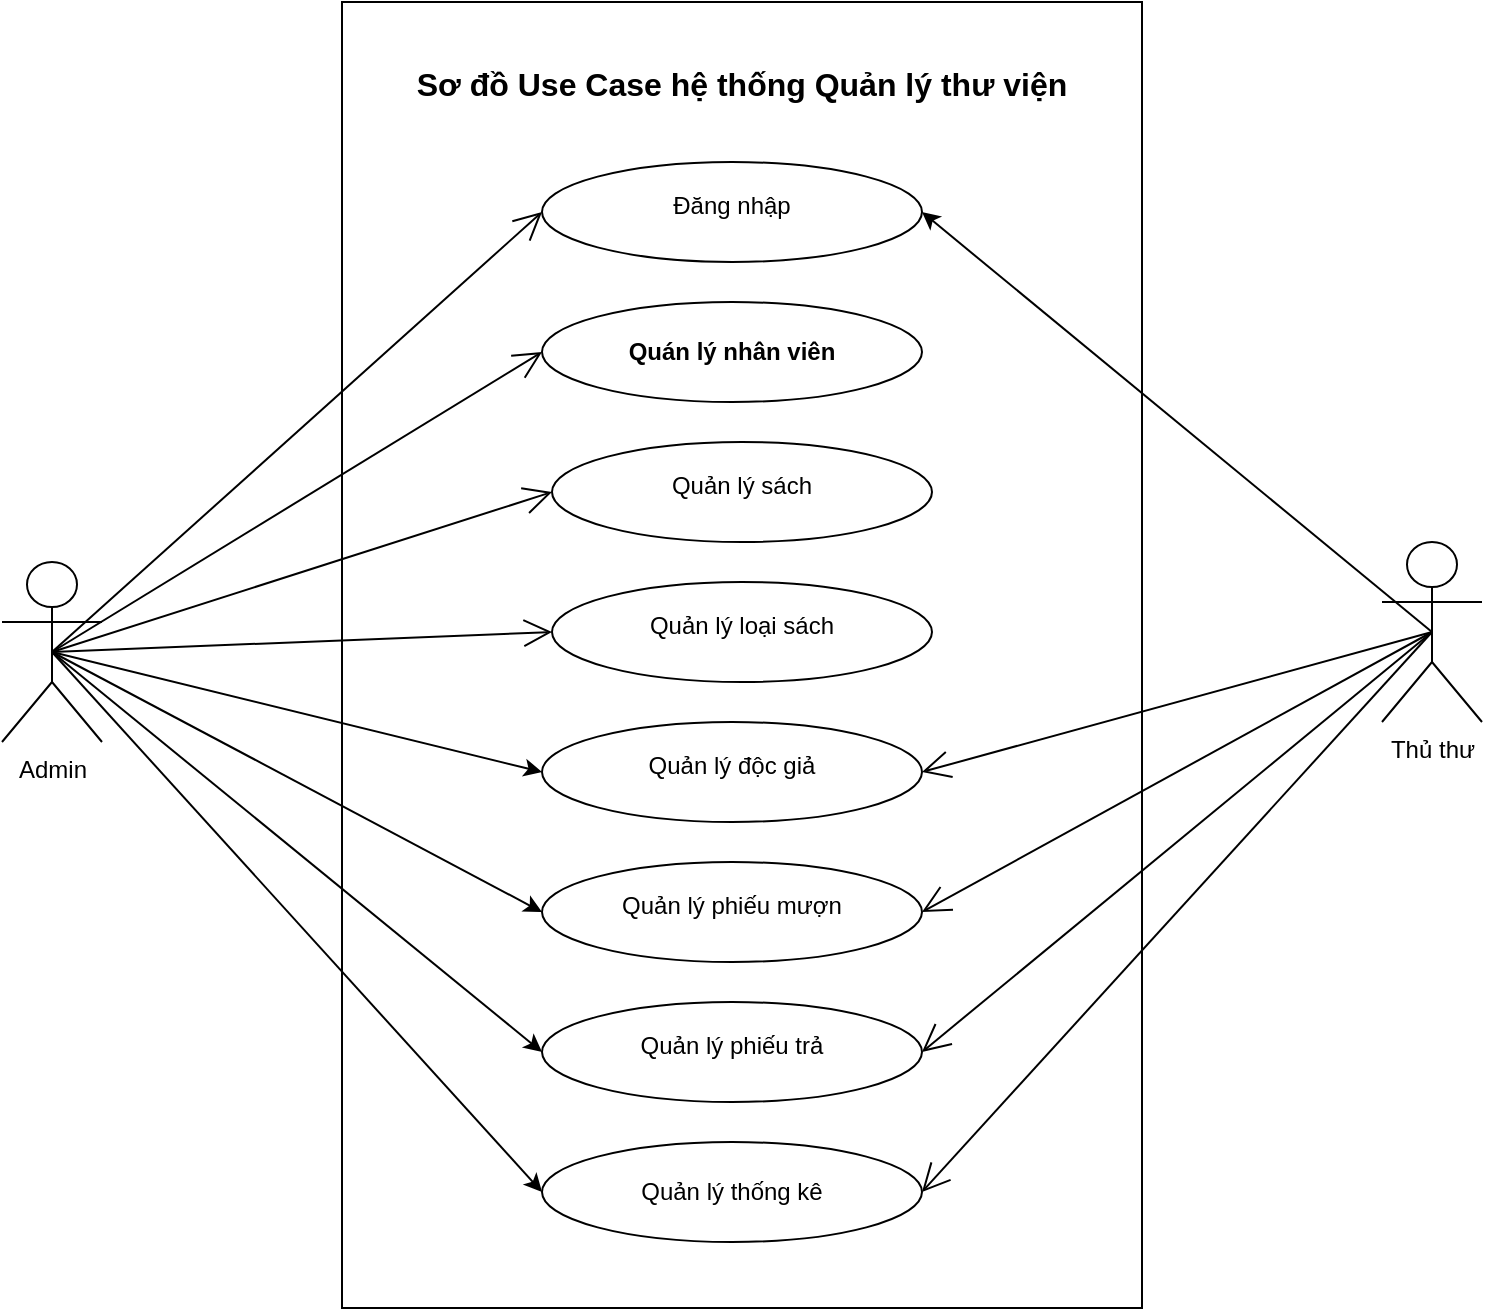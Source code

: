 <mxfile version="28.2.8" pages="2">
  <diagram name="Trang-1" id="-pmwld3viZyPkuEEAtAP">
    <mxGraphModel dx="786" dy="497" grid="0" gridSize="10" guides="1" tooltips="1" connect="1" arrows="1" fold="1" page="1" pageScale="1" pageWidth="3300" pageHeight="4681" math="0" shadow="0">
      <root>
        <mxCell id="0" />
        <mxCell id="1" parent="0" />
        <mxCell id="UlQumX6W2TR4WP_OLPDH-37" value="" style="rounded=0;whiteSpace=wrap;html=1;fillColor=none;labelBackgroundColor=none;" parent="1" vertex="1">
          <mxGeometry x="1320" y="1960" width="400" height="653" as="geometry" />
        </mxCell>
        <mxCell id="UlQumX6W2TR4WP_OLPDH-84" style="rounded=0;orthogonalLoop=1;jettySize=auto;html=1;exitX=0.5;exitY=0.5;exitDx=0;exitDy=0;exitPerimeter=0;entryX=0;entryY=0.5;entryDx=0;entryDy=0;" parent="1" source="UlQumX6W2TR4WP_OLPDH-38" target="UlQumX6W2TR4WP_OLPDH-78" edge="1">
          <mxGeometry relative="1" as="geometry" />
        </mxCell>
        <mxCell id="UlQumX6W2TR4WP_OLPDH-85" style="rounded=0;orthogonalLoop=1;jettySize=auto;html=1;exitX=0.5;exitY=0.5;exitDx=0;exitDy=0;exitPerimeter=0;entryX=0;entryY=0.5;entryDx=0;entryDy=0;" parent="1" source="UlQumX6W2TR4WP_OLPDH-38" target="UlQumX6W2TR4WP_OLPDH-76" edge="1">
          <mxGeometry relative="1" as="geometry" />
        </mxCell>
        <mxCell id="UlQumX6W2TR4WP_OLPDH-86" style="rounded=0;orthogonalLoop=1;jettySize=auto;html=1;exitX=0.5;exitY=0.5;exitDx=0;exitDy=0;exitPerimeter=0;entryX=0;entryY=0.5;entryDx=0;entryDy=0;" parent="1" source="UlQumX6W2TR4WP_OLPDH-38" target="UlQumX6W2TR4WP_OLPDH-82" edge="1">
          <mxGeometry relative="1" as="geometry" />
        </mxCell>
        <mxCell id="UlQumX6W2TR4WP_OLPDH-87" style="rounded=0;orthogonalLoop=1;jettySize=auto;html=1;exitX=0.5;exitY=0.5;exitDx=0;exitDy=0;exitPerimeter=0;entryX=0;entryY=0.5;entryDx=0;entryDy=0;" parent="1" source="UlQumX6W2TR4WP_OLPDH-38" target="UlQumX6W2TR4WP_OLPDH-81" edge="1">
          <mxGeometry relative="1" as="geometry" />
        </mxCell>
        <mxCell id="UlQumX6W2TR4WP_OLPDH-38" value="Admin" style="shape=umlActor;verticalLabelPosition=bottom;verticalAlign=top;html=1;outlineConnect=0;labelBackgroundColor=none;" parent="1" vertex="1">
          <mxGeometry x="1150" y="2240" width="50" height="90" as="geometry" />
        </mxCell>
        <mxCell id="UlQumX6W2TR4WP_OLPDH-43" value="" style="endArrow=open;endFill=1;endSize=12;html=1;rounded=0;exitX=0.5;exitY=0.5;exitDx=0;exitDy=0;exitPerimeter=0;entryX=0;entryY=0.5;entryDx=0;entryDy=0;labelBackgroundColor=none;fontColor=default;" parent="1" source="UlQumX6W2TR4WP_OLPDH-38" target="UlQumX6W2TR4WP_OLPDH-53" edge="1">
          <mxGeometry width="160" relative="1" as="geometry">
            <mxPoint x="1370" y="2110" as="sourcePoint" />
            <mxPoint x="1390.74" y="2074.21" as="targetPoint" />
          </mxGeometry>
        </mxCell>
        <mxCell id="UlQumX6W2TR4WP_OLPDH-44" value="" style="endArrow=open;endFill=1;endSize=12;html=1;rounded=0;exitX=0.5;exitY=0.5;exitDx=0;exitDy=0;exitPerimeter=0;entryX=0;entryY=0.5;entryDx=0;entryDy=0;labelBackgroundColor=none;fontColor=default;" parent="1" source="UlQumX6W2TR4WP_OLPDH-38" target="UlQumX6W2TR4WP_OLPDH-79" edge="1">
          <mxGeometry width="160" relative="1" as="geometry">
            <mxPoint x="1240" y="2236" as="sourcePoint" />
            <mxPoint x="1370" y="2120" as="targetPoint" />
          </mxGeometry>
        </mxCell>
        <mxCell id="UlQumX6W2TR4WP_OLPDH-45" value="" style="endArrow=open;endFill=1;endSize=12;html=1;rounded=0;entryX=0;entryY=0.5;entryDx=0;entryDy=0;exitX=0.5;exitY=0.5;exitDx=0;exitDy=0;exitPerimeter=0;labelBackgroundColor=none;fontColor=default;" parent="1" source="UlQumX6W2TR4WP_OLPDH-38" target="UlQumX6W2TR4WP_OLPDH-77" edge="1">
          <mxGeometry width="160" relative="1" as="geometry">
            <mxPoint x="1260" y="2256" as="sourcePoint" />
            <mxPoint x="1390.74" y="2225.79" as="targetPoint" />
          </mxGeometry>
        </mxCell>
        <mxCell id="UlQumX6W2TR4WP_OLPDH-46" value="" style="endArrow=open;endFill=1;endSize=12;html=1;rounded=0;entryX=0;entryY=0.5;entryDx=0;entryDy=0;exitX=0.5;exitY=0.5;exitDx=0;exitDy=0;exitPerimeter=0;labelBackgroundColor=none;fontColor=default;" parent="1" source="UlQumX6W2TR4WP_OLPDH-38" target="UlQumX6W2TR4WP_OLPDH-75" edge="1">
          <mxGeometry width="160" relative="1" as="geometry">
            <mxPoint x="1260" y="2256" as="sourcePoint" />
            <mxPoint x="1370" y="2180" as="targetPoint" />
          </mxGeometry>
        </mxCell>
        <mxCell id="UlQumX6W2TR4WP_OLPDH-47" style="edgeStyle=orthogonalEdgeStyle;rounded=0;orthogonalLoop=1;jettySize=auto;html=1;exitX=0.5;exitY=1;exitDx=0;exitDy=0;labelBackgroundColor=none;fontColor=default;" parent="1" edge="1">
          <mxGeometry relative="1" as="geometry">
            <mxPoint x="1440" y="2080" as="sourcePoint" />
            <mxPoint x="1440" y="2080" as="targetPoint" />
          </mxGeometry>
        </mxCell>
        <mxCell id="UlQumX6W2TR4WP_OLPDH-48" style="edgeStyle=orthogonalEdgeStyle;rounded=0;orthogonalLoop=1;jettySize=auto;html=1;exitX=0.5;exitY=1;exitDx=0;exitDy=0;labelBackgroundColor=none;fontColor=default;" parent="1" edge="1">
          <mxGeometry relative="1" as="geometry">
            <mxPoint x="1440" y="2200" as="sourcePoint" />
            <mxPoint x="1440" y="2200" as="targetPoint" />
          </mxGeometry>
        </mxCell>
        <mxCell id="UlQumX6W2TR4WP_OLPDH-49" value="&lt;font style=&quot;vertical-align: inherit;&quot; dir=&quot;auto&quot;&gt;&lt;font style=&quot;vertical-align: inherit;&quot; dir=&quot;auto&quot;&gt;&lt;font style=&quot;vertical-align: inherit;&quot; dir=&quot;auto&quot;&gt;&lt;font style=&quot;vertical-align: inherit;&quot; dir=&quot;auto&quot;&gt;Sơ đồ Use Case hệ thống Quản lý thư viện&lt;/font&gt;&lt;/font&gt;&lt;/font&gt;&lt;/font&gt;" style="text;whiteSpace=wrap;html=1;fontSize=16;align=center;fontStyle=1;labelBackgroundColor=none;" parent="1" vertex="1">
          <mxGeometry x="1335" y="1985" width="370" height="40" as="geometry" />
        </mxCell>
        <mxCell id="UlQumX6W2TR4WP_OLPDH-89" style="rounded=0;orthogonalLoop=1;jettySize=auto;html=1;exitX=0.5;exitY=0.5;exitDx=0;exitDy=0;exitPerimeter=0;entryX=1;entryY=0.5;entryDx=0;entryDy=0;" parent="1" source="UlQumX6W2TR4WP_OLPDH-50" target="UlQumX6W2TR4WP_OLPDH-53" edge="1">
          <mxGeometry relative="1" as="geometry" />
        </mxCell>
        <mxCell id="UlQumX6W2TR4WP_OLPDH-50" value="Thủ thư" style="shape=umlActor;verticalLabelPosition=bottom;verticalAlign=top;html=1;outlineConnect=0;labelBackgroundColor=none;" parent="1" vertex="1">
          <mxGeometry x="1840" y="2230" width="50" height="90" as="geometry" />
        </mxCell>
        <mxCell id="UlQumX6W2TR4WP_OLPDH-53" value="&lt;table&gt;&lt;tbody&gt;&lt;tr&gt;&lt;td data-col-size=&quot;sm&quot; data-end=&quot;1338&quot; data-start=&quot;1326&quot;&gt;&lt;strong data-end=&quot;1337&quot; data-start=&quot;1328&quot;&gt;&lt;/strong&gt;&lt;/td&gt;&lt;/tr&gt;&lt;/tbody&gt;&lt;/table&gt;Đăng nhập&lt;table&gt;&lt;tbody&gt;&lt;tr&gt;&lt;td data-col-size=&quot;sm&quot; data-end=&quot;1362&quot; data-start=&quot;1338&quot;&gt;&lt;table&gt;&lt;tbody&gt;&lt;tr&gt;&lt;td data-col-size=&quot;md&quot; data-end=&quot;1443&quot; data-start=&quot;1390&quot;&gt;&lt;/td&gt;&lt;/tr&gt;&lt;/tbody&gt;&lt;/table&gt;&lt;/td&gt;&lt;/tr&gt;&lt;/tbody&gt;&lt;/table&gt;" style="ellipse;whiteSpace=wrap;html=1;fontStyle=0;labelBackgroundColor=none;fillColor=none;" parent="1" vertex="1">
          <mxGeometry x="1420" y="2040" width="190" height="50" as="geometry" />
        </mxCell>
        <mxCell id="UlQumX6W2TR4WP_OLPDH-55" value="" style="endArrow=open;endFill=1;endSize=12;html=1;rounded=0;exitX=0.5;exitY=0.5;exitDx=0;exitDy=0;exitPerimeter=0;entryX=1;entryY=0.5;entryDx=0;entryDy=0;labelBackgroundColor=none;fontColor=default;" parent="1" source="UlQumX6W2TR4WP_OLPDH-50" target="UlQumX6W2TR4WP_OLPDH-78" edge="1">
          <mxGeometry width="160" relative="1" as="geometry">
            <mxPoint x="2010" y="2110" as="sourcePoint" />
            <mxPoint x="2170" y="2110" as="targetPoint" />
          </mxGeometry>
        </mxCell>
        <mxCell id="UlQumX6W2TR4WP_OLPDH-56" value="" style="endArrow=open;endFill=1;endSize=12;html=1;rounded=0;exitX=0.5;exitY=0.5;exitDx=0;exitDy=0;exitPerimeter=0;entryX=1;entryY=0.5;entryDx=0;entryDy=0;labelBackgroundColor=none;fontColor=default;" parent="1" source="UlQumX6W2TR4WP_OLPDH-50" target="UlQumX6W2TR4WP_OLPDH-76" edge="1">
          <mxGeometry width="160" relative="1" as="geometry">
            <mxPoint x="1880" y="2236" as="sourcePoint" />
            <mxPoint x="1610" y="2140" as="targetPoint" />
          </mxGeometry>
        </mxCell>
        <mxCell id="UlQumX6W2TR4WP_OLPDH-57" value="" style="endArrow=open;endFill=1;endSize=12;html=1;rounded=0;entryX=1;entryY=0.5;entryDx=0;entryDy=0;exitX=0.5;exitY=0.5;exitDx=0;exitDy=0;exitPerimeter=0;labelBackgroundColor=none;fontColor=default;" parent="1" source="UlQumX6W2TR4WP_OLPDH-50" target="UlQumX6W2TR4WP_OLPDH-81" edge="1">
          <mxGeometry width="160" relative="1" as="geometry">
            <mxPoint x="1900" y="2256" as="sourcePoint" />
            <mxPoint x="1610" y="2310" as="targetPoint" />
          </mxGeometry>
        </mxCell>
        <mxCell id="UlQumX6W2TR4WP_OLPDH-58" value="" style="endArrow=open;endFill=1;endSize=12;html=1;rounded=0;entryX=1;entryY=0.5;entryDx=0;entryDy=0;exitX=0.5;exitY=0.5;exitDx=0;exitDy=0;exitPerimeter=0;labelBackgroundColor=none;fontColor=default;" parent="1" source="UlQumX6W2TR4WP_OLPDH-50" target="UlQumX6W2TR4WP_OLPDH-82" edge="1">
          <mxGeometry width="160" relative="1" as="geometry">
            <mxPoint x="1900" y="2256" as="sourcePoint" />
            <mxPoint x="1610" y="2220" as="targetPoint" />
          </mxGeometry>
        </mxCell>
        <mxCell id="UlQumX6W2TR4WP_OLPDH-75" value="&lt;table&gt;&lt;tbody&gt;&lt;tr&gt;&lt;td data-col-size=&quot;sm&quot; data-end=&quot;1338&quot; data-start=&quot;1326&quot;&gt;&lt;strong data-end=&quot;1337&quot; data-start=&quot;1328&quot;&gt;&lt;/strong&gt;&lt;/td&gt;&lt;/tr&gt;&lt;/tbody&gt;&lt;/table&gt;Quản lý sách&lt;table&gt;&lt;tbody&gt;&lt;tr&gt;&lt;td data-col-size=&quot;sm&quot; data-end=&quot;1362&quot; data-start=&quot;1338&quot;&gt;&lt;table&gt;&lt;tbody&gt;&lt;tr&gt;&lt;td data-col-size=&quot;md&quot; data-end=&quot;1443&quot; data-start=&quot;1390&quot;&gt;&lt;/td&gt;&lt;/tr&gt;&lt;/tbody&gt;&lt;/table&gt;&lt;/td&gt;&lt;/tr&gt;&lt;/tbody&gt;&lt;/table&gt;" style="ellipse;whiteSpace=wrap;html=1;fontStyle=0;labelBackgroundColor=none;fillColor=none;" parent="1" vertex="1">
          <mxGeometry x="1425" y="2180" width="190" height="50" as="geometry" />
        </mxCell>
        <mxCell id="UlQumX6W2TR4WP_OLPDH-76" value="&lt;table&gt;&lt;tbody&gt;&lt;tr&gt;&lt;td data-col-size=&quot;sm&quot; data-end=&quot;1338&quot; data-start=&quot;1326&quot;&gt;&lt;strong data-end=&quot;1337&quot; data-start=&quot;1328&quot;&gt;&lt;/strong&gt;&lt;/td&gt;&lt;/tr&gt;&lt;/tbody&gt;&lt;/table&gt;Quản lý phiếu mượn&lt;table&gt;&lt;tbody&gt;&lt;tr&gt;&lt;td data-col-size=&quot;sm&quot; data-end=&quot;1362&quot; data-start=&quot;1338&quot;&gt;&lt;table&gt;&lt;tbody&gt;&lt;tr&gt;&lt;td data-col-size=&quot;md&quot; data-end=&quot;1443&quot; data-start=&quot;1390&quot;&gt;&lt;/td&gt;&lt;/tr&gt;&lt;/tbody&gt;&lt;/table&gt;&lt;/td&gt;&lt;/tr&gt;&lt;/tbody&gt;&lt;/table&gt;" style="ellipse;whiteSpace=wrap;html=1;fontStyle=0;labelBackgroundColor=none;fillColor=none;" parent="1" vertex="1">
          <mxGeometry x="1420" y="2390" width="190" height="50" as="geometry" />
        </mxCell>
        <mxCell id="UlQumX6W2TR4WP_OLPDH-77" value="&lt;table&gt;&lt;tbody&gt;&lt;tr&gt;&lt;td data-col-size=&quot;sm&quot; data-end=&quot;1338&quot; data-start=&quot;1326&quot;&gt;&lt;strong data-end=&quot;1337&quot; data-start=&quot;1328&quot;&gt;&lt;/strong&gt;&lt;/td&gt;&lt;/tr&gt;&lt;/tbody&gt;&lt;/table&gt;Quản lý loại sách&lt;table&gt;&lt;tbody&gt;&lt;tr&gt;&lt;td data-col-size=&quot;sm&quot; data-end=&quot;1362&quot; data-start=&quot;1338&quot;&gt;&lt;table&gt;&lt;tbody&gt;&lt;tr&gt;&lt;td data-col-size=&quot;md&quot; data-end=&quot;1443&quot; data-start=&quot;1390&quot;&gt;&lt;/td&gt;&lt;/tr&gt;&lt;/tbody&gt;&lt;/table&gt;&lt;/td&gt;&lt;/tr&gt;&lt;/tbody&gt;&lt;/table&gt;" style="ellipse;whiteSpace=wrap;html=1;fontStyle=0;labelBackgroundColor=none;fillColor=none;" parent="1" vertex="1">
          <mxGeometry x="1425" y="2250" width="190" height="50" as="geometry" />
        </mxCell>
        <mxCell id="UlQumX6W2TR4WP_OLPDH-78" value="&lt;table&gt;&lt;tbody&gt;&lt;tr&gt;&lt;td data-col-size=&quot;sm&quot; data-end=&quot;1338&quot; data-start=&quot;1326&quot;&gt;&lt;strong data-end=&quot;1337&quot; data-start=&quot;1328&quot;&gt;&lt;/strong&gt;&lt;/td&gt;&lt;/tr&gt;&lt;/tbody&gt;&lt;/table&gt;Quản lý độc giả&lt;table&gt;&lt;tbody&gt;&lt;tr&gt;&lt;td data-col-size=&quot;sm&quot; data-end=&quot;1362&quot; data-start=&quot;1338&quot;&gt;&lt;table&gt;&lt;tbody&gt;&lt;tr&gt;&lt;td data-col-size=&quot;md&quot; data-end=&quot;1443&quot; data-start=&quot;1390&quot;&gt;&lt;/td&gt;&lt;/tr&gt;&lt;/tbody&gt;&lt;/table&gt;&lt;/td&gt;&lt;/tr&gt;&lt;/tbody&gt;&lt;/table&gt;" style="ellipse;whiteSpace=wrap;html=1;fontStyle=0;labelBackgroundColor=none;fillColor=none;" parent="1" vertex="1">
          <mxGeometry x="1420" y="2320" width="190" height="50" as="geometry" />
        </mxCell>
        <mxCell id="UlQumX6W2TR4WP_OLPDH-79" value="&lt;table&gt;&lt;tbody&gt;&lt;tr&gt;&lt;td data-col-size=&quot;sm&quot; data-end=&quot;1338&quot; data-start=&quot;1326&quot;&gt;&lt;strong data-end=&quot;1337&quot; data-start=&quot;1328&quot;&gt;&lt;/strong&gt;&lt;/td&gt;&lt;/tr&gt;&lt;/tbody&gt;&lt;/table&gt;&lt;table&gt;&lt;tbody&gt;&lt;tr&gt;&lt;td data-col-size=&quot;sm&quot; data-end=&quot;1362&quot; data-start=&quot;1338&quot;&gt;&lt;table&gt;&lt;tbody&gt;&lt;tr&gt;&lt;td data-col-size=&quot;sm&quot; data-end=&quot;1390&quot; data-start=&quot;1365&quot;&gt;&lt;b&gt;Quán lý nhân viên&lt;/b&gt;&lt;/td&gt;&lt;/tr&gt;&lt;/tbody&gt;&lt;/table&gt;&lt;table&gt;&lt;tbody&gt;&lt;tr&gt;&lt;td data-col-size=&quot;md&quot; data-end=&quot;1443&quot; data-start=&quot;1390&quot;&gt;&lt;/td&gt;&lt;/tr&gt;&lt;/tbody&gt;&lt;/table&gt;&lt;/td&gt;&lt;/tr&gt;&lt;/tbody&gt;&lt;/table&gt;" style="ellipse;whiteSpace=wrap;html=1;fontStyle=0;labelBackgroundColor=none;fillColor=none;" parent="1" vertex="1">
          <mxGeometry x="1420" y="2110" width="190" height="50" as="geometry" />
        </mxCell>
        <mxCell id="UlQumX6W2TR4WP_OLPDH-81" value="Quản lý thống kê" style="ellipse;whiteSpace=wrap;html=1;fontStyle=0;labelBackgroundColor=none;fillColor=none;" parent="1" vertex="1">
          <mxGeometry x="1420" y="2530" width="190" height="50" as="geometry" />
        </mxCell>
        <mxCell id="UlQumX6W2TR4WP_OLPDH-82" value="&lt;table&gt;&lt;tbody&gt;&lt;tr&gt;&lt;td data-col-size=&quot;sm&quot; data-end=&quot;1338&quot; data-start=&quot;1326&quot;&gt;&lt;strong data-end=&quot;1337&quot; data-start=&quot;1328&quot;&gt;&lt;/strong&gt;&lt;/td&gt;&lt;/tr&gt;&lt;/tbody&gt;&lt;/table&gt;Quản lý phiếu trả&lt;table&gt;&lt;tbody&gt;&lt;tr&gt;&lt;td data-col-size=&quot;sm&quot; data-end=&quot;1362&quot; data-start=&quot;1338&quot;&gt;&lt;table&gt;&lt;tbody&gt;&lt;tr&gt;&lt;td data-col-size=&quot;md&quot; data-end=&quot;1443&quot; data-start=&quot;1390&quot;&gt;&lt;/td&gt;&lt;/tr&gt;&lt;/tbody&gt;&lt;/table&gt;&lt;/td&gt;&lt;/tr&gt;&lt;/tbody&gt;&lt;/table&gt;" style="ellipse;whiteSpace=wrap;html=1;fontStyle=0;labelBackgroundColor=none;fillColor=none;" parent="1" vertex="1">
          <mxGeometry x="1420" y="2460" width="190" height="50" as="geometry" />
        </mxCell>
      </root>
    </mxGraphModel>
  </diagram>
  <diagram id="iBqAXpp84blesMP5SVQI" name="Trang-2">
    <mxGraphModel dx="786" dy="497" grid="0" gridSize="10" guides="1" tooltips="1" connect="1" arrows="1" fold="1" page="1" pageScale="1" pageWidth="3300" pageHeight="4681" math="0" shadow="0">
      <root>
        <mxCell id="0" />
        <mxCell id="1" parent="0" />
        <mxCell id="ULrQTAzVHeGhQ9YVJWjm-5" style="edgeStyle=orthogonalEdgeStyle;rounded=0;orthogonalLoop=1;jettySize=auto;html=1;exitX=0.5;exitY=1;exitDx=0;exitDy=0;entryX=0.5;entryY=0;entryDx=0;entryDy=0;" edge="1" parent="1" source="ULrQTAzVHeGhQ9YVJWjm-1" target="ULrQTAzVHeGhQ9YVJWjm-2">
          <mxGeometry relative="1" as="geometry" />
        </mxCell>
        <mxCell id="ULrQTAzVHeGhQ9YVJWjm-1" value="&lt;div&gt;Presentation Layer&amp;nbsp;&amp;nbsp;&lt;/div&gt;&lt;div&gt;&lt;span style=&quot;background-color: transparent; color: light-dark(rgb(0, 0, 0), rgb(255, 255, 255));&quot;&gt;(GUI – WinForms)&amp;nbsp;&lt;/span&gt;&lt;/div&gt;" style="rounded=1;whiteSpace=wrap;html=1;" vertex="1" parent="1">
          <mxGeometry x="310" y="950" width="180" height="50" as="geometry" />
        </mxCell>
        <mxCell id="ULrQTAzVHeGhQ9YVJWjm-6" style="edgeStyle=orthogonalEdgeStyle;rounded=0;orthogonalLoop=1;jettySize=auto;html=1;exitX=0.5;exitY=1;exitDx=0;exitDy=0;entryX=0.5;entryY=0;entryDx=0;entryDy=0;" edge="1" parent="1" source="ULrQTAzVHeGhQ9YVJWjm-2" target="ULrQTAzVHeGhQ9YVJWjm-4">
          <mxGeometry relative="1" as="geometry" />
        </mxCell>
        <mxCell id="ULrQTAzVHeGhQ9YVJWjm-2" value="&lt;div&gt;Business Logic Layer&amp;nbsp;&lt;/div&gt;&lt;div&gt;&lt;span style=&quot;background-color: transparent; color: light-dark(rgb(0, 0, 0), rgb(255, 255, 255));&quot;&gt;&amp;nbsp;(BLL / BUS)&amp;nbsp;&amp;nbsp;&lt;/span&gt;&lt;/div&gt;" style="rounded=1;whiteSpace=wrap;html=1;" vertex="1" parent="1">
          <mxGeometry x="310" y="1040" width="180" height="50" as="geometry" />
        </mxCell>
        <mxCell id="ULrQTAzVHeGhQ9YVJWjm-3" value="SQL Server&amp;nbsp;" style="rounded=1;whiteSpace=wrap;html=1;" vertex="1" parent="1">
          <mxGeometry x="310" y="1220" width="180" height="50" as="geometry" />
        </mxCell>
        <mxCell id="ULrQTAzVHeGhQ9YVJWjm-7" style="edgeStyle=orthogonalEdgeStyle;rounded=0;orthogonalLoop=1;jettySize=auto;html=1;exitX=0.5;exitY=1;exitDx=0;exitDy=0;entryX=0.5;entryY=0;entryDx=0;entryDy=0;" edge="1" parent="1" source="ULrQTAzVHeGhQ9YVJWjm-4" target="ULrQTAzVHeGhQ9YVJWjm-3">
          <mxGeometry relative="1" as="geometry" />
        </mxCell>
        <mxCell id="ULrQTAzVHeGhQ9YVJWjm-4" value="&lt;div&gt;&amp;nbsp;Data Access Layer&amp;nbsp;&amp;nbsp;&lt;/div&gt;&lt;div&gt;&lt;span style=&quot;background-color: transparent; color: light-dark(rgb(0, 0, 0), rgb(255, 255, 255));&quot;&gt;(DAL / Repository)&lt;/span&gt;&lt;/div&gt;" style="rounded=1;whiteSpace=wrap;html=1;" vertex="1" parent="1">
          <mxGeometry x="310" y="1130" width="180" height="50" as="geometry" />
        </mxCell>
      </root>
    </mxGraphModel>
  </diagram>
</mxfile>

